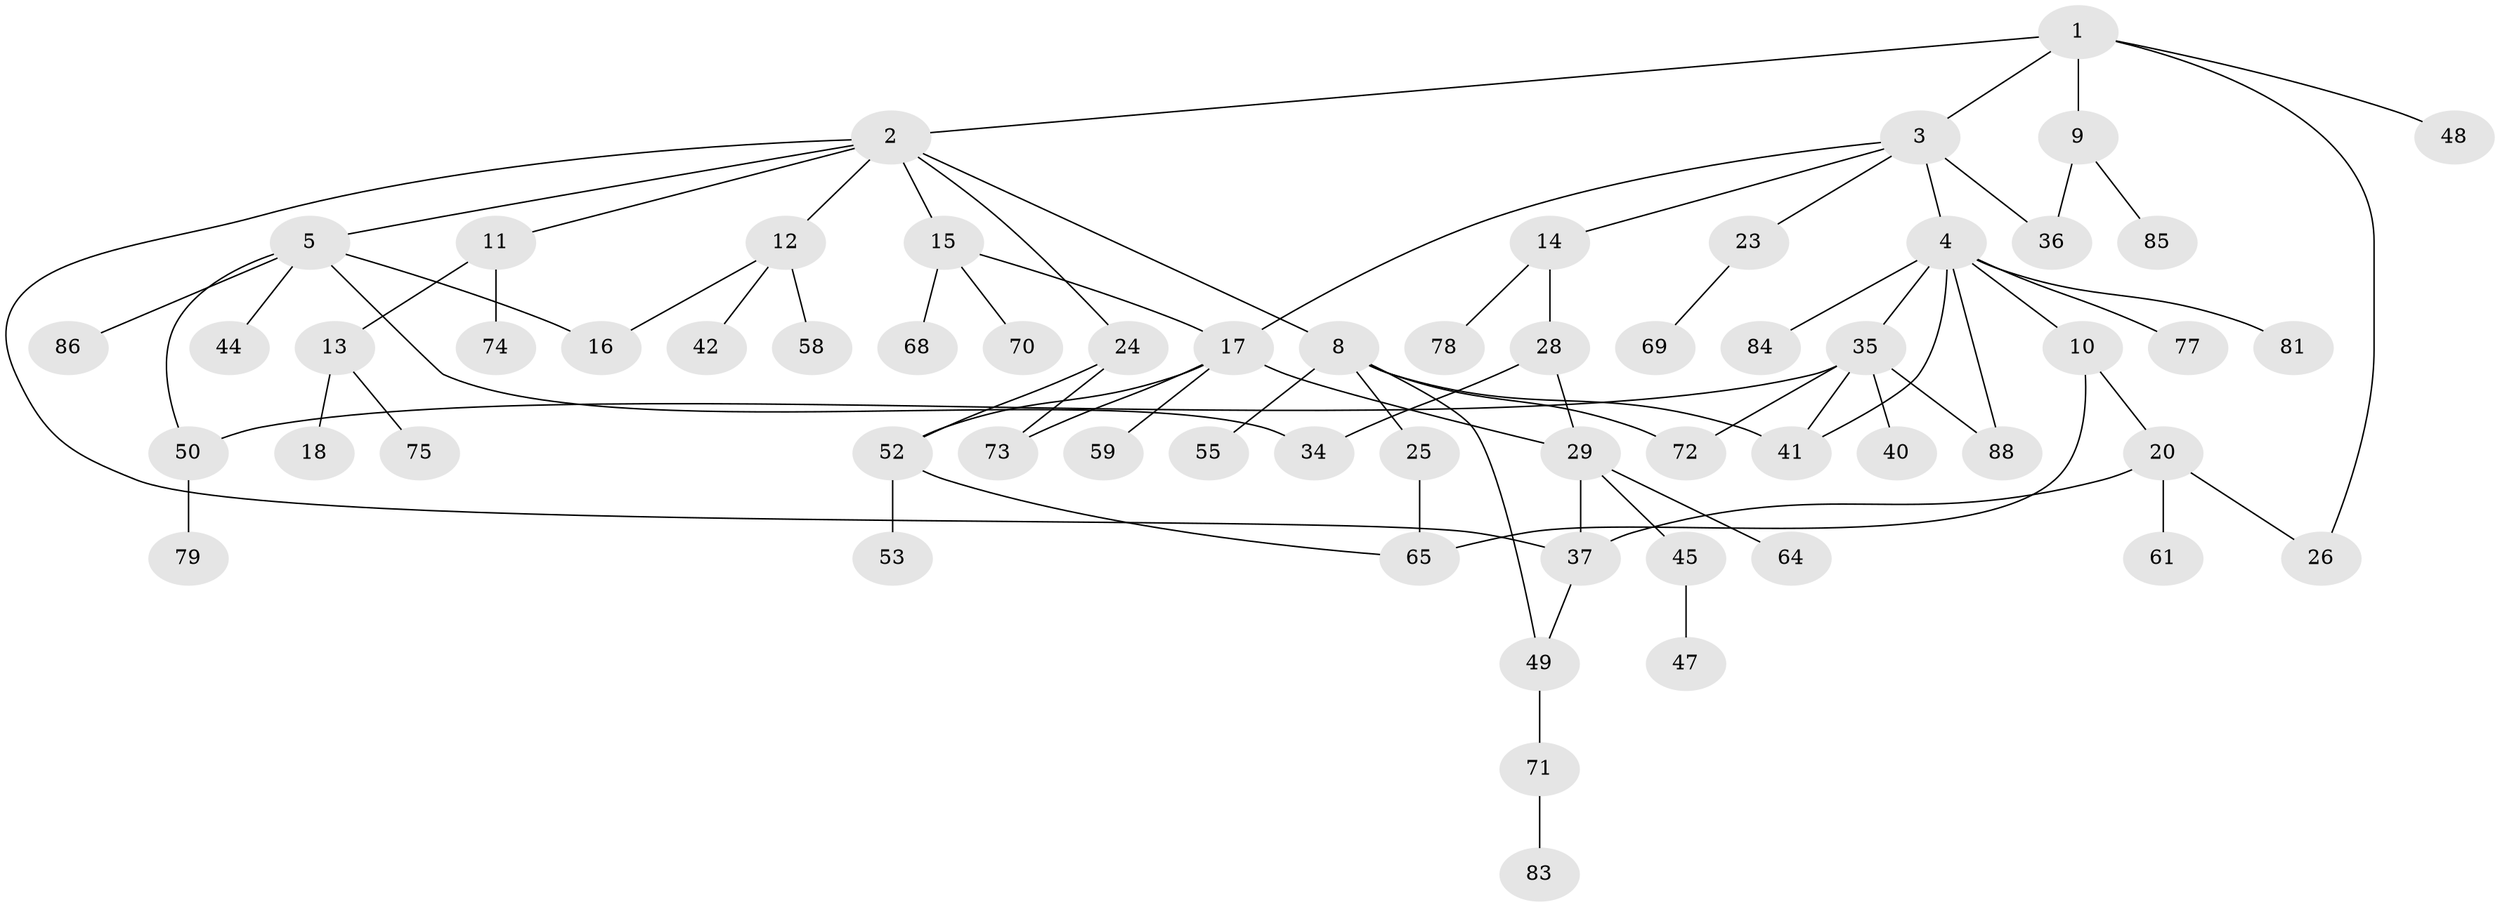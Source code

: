 // original degree distribution, {5: 0.045454545454545456, 8: 0.011363636363636364, 7: 0.022727272727272728, 2: 0.2727272727272727, 4: 0.125, 3: 0.18181818181818182, 1: 0.3409090909090909}
// Generated by graph-tools (version 1.1) at 2025/10/02/27/25 16:10:55]
// undirected, 61 vertices, 78 edges
graph export_dot {
graph [start="1"]
  node [color=gray90,style=filled];
  1;
  2 [super="+7"];
  3 [super="+22"];
  4 [super="+6"];
  5 [super="+66"];
  8 [super="+43"];
  9 [super="+19"];
  10 [super="+76"];
  11;
  12 [super="+30"];
  13 [super="+87"];
  14 [super="+38"];
  15 [super="+62"];
  16;
  17 [super="+21"];
  18 [super="+60"];
  20 [super="+39"];
  23 [super="+27"];
  24 [super="+54"];
  25 [super="+33"];
  26 [super="+51"];
  28 [super="+31"];
  29 [super="+32"];
  34 [super="+82"];
  35 [super="+63"];
  36;
  37 [super="+46"];
  40;
  41;
  42;
  44;
  45;
  47;
  48;
  49;
  50 [super="+56"];
  52 [super="+57"];
  53;
  55;
  58;
  59;
  61;
  64;
  65 [super="+67"];
  68;
  69;
  70;
  71;
  72 [super="+80"];
  73;
  74;
  75;
  77;
  78;
  79;
  81;
  83;
  84;
  85;
  86;
  88;
  1 -- 2;
  1 -- 3;
  1 -- 9;
  1 -- 26;
  1 -- 48;
  2 -- 5;
  2 -- 8;
  2 -- 12;
  2 -- 15;
  2 -- 24;
  2 -- 37;
  2 -- 11;
  3 -- 4;
  3 -- 14;
  3 -- 17;
  3 -- 23;
  3 -- 36;
  4 -- 41;
  4 -- 77;
  4 -- 81;
  4 -- 35;
  4 -- 84;
  4 -- 88;
  4 -- 10;
  5 -- 34;
  5 -- 44;
  5 -- 86;
  5 -- 16;
  5 -- 50;
  8 -- 25;
  8 -- 55;
  8 -- 41;
  8 -- 49;
  8 -- 72;
  9 -- 36;
  9 -- 85;
  10 -- 20;
  10 -- 65;
  11 -- 13;
  11 -- 74;
  12 -- 16;
  12 -- 42;
  12 -- 58;
  13 -- 18;
  13 -- 75;
  14 -- 28;
  14 -- 78;
  15 -- 70;
  15 -- 68;
  15 -- 17;
  17 -- 52;
  17 -- 59;
  17 -- 73;
  17 -- 29;
  20 -- 26;
  20 -- 61;
  20 -- 37;
  23 -- 69;
  24 -- 73;
  24 -- 52;
  25 -- 65;
  28 -- 29 [weight=2];
  28 -- 34;
  29 -- 37;
  29 -- 64;
  29 -- 45;
  35 -- 40;
  35 -- 50;
  35 -- 72;
  35 -- 41;
  35 -- 88;
  37 -- 49;
  45 -- 47;
  49 -- 71;
  50 -- 79;
  52 -- 53;
  52 -- 65;
  71 -- 83;
}
